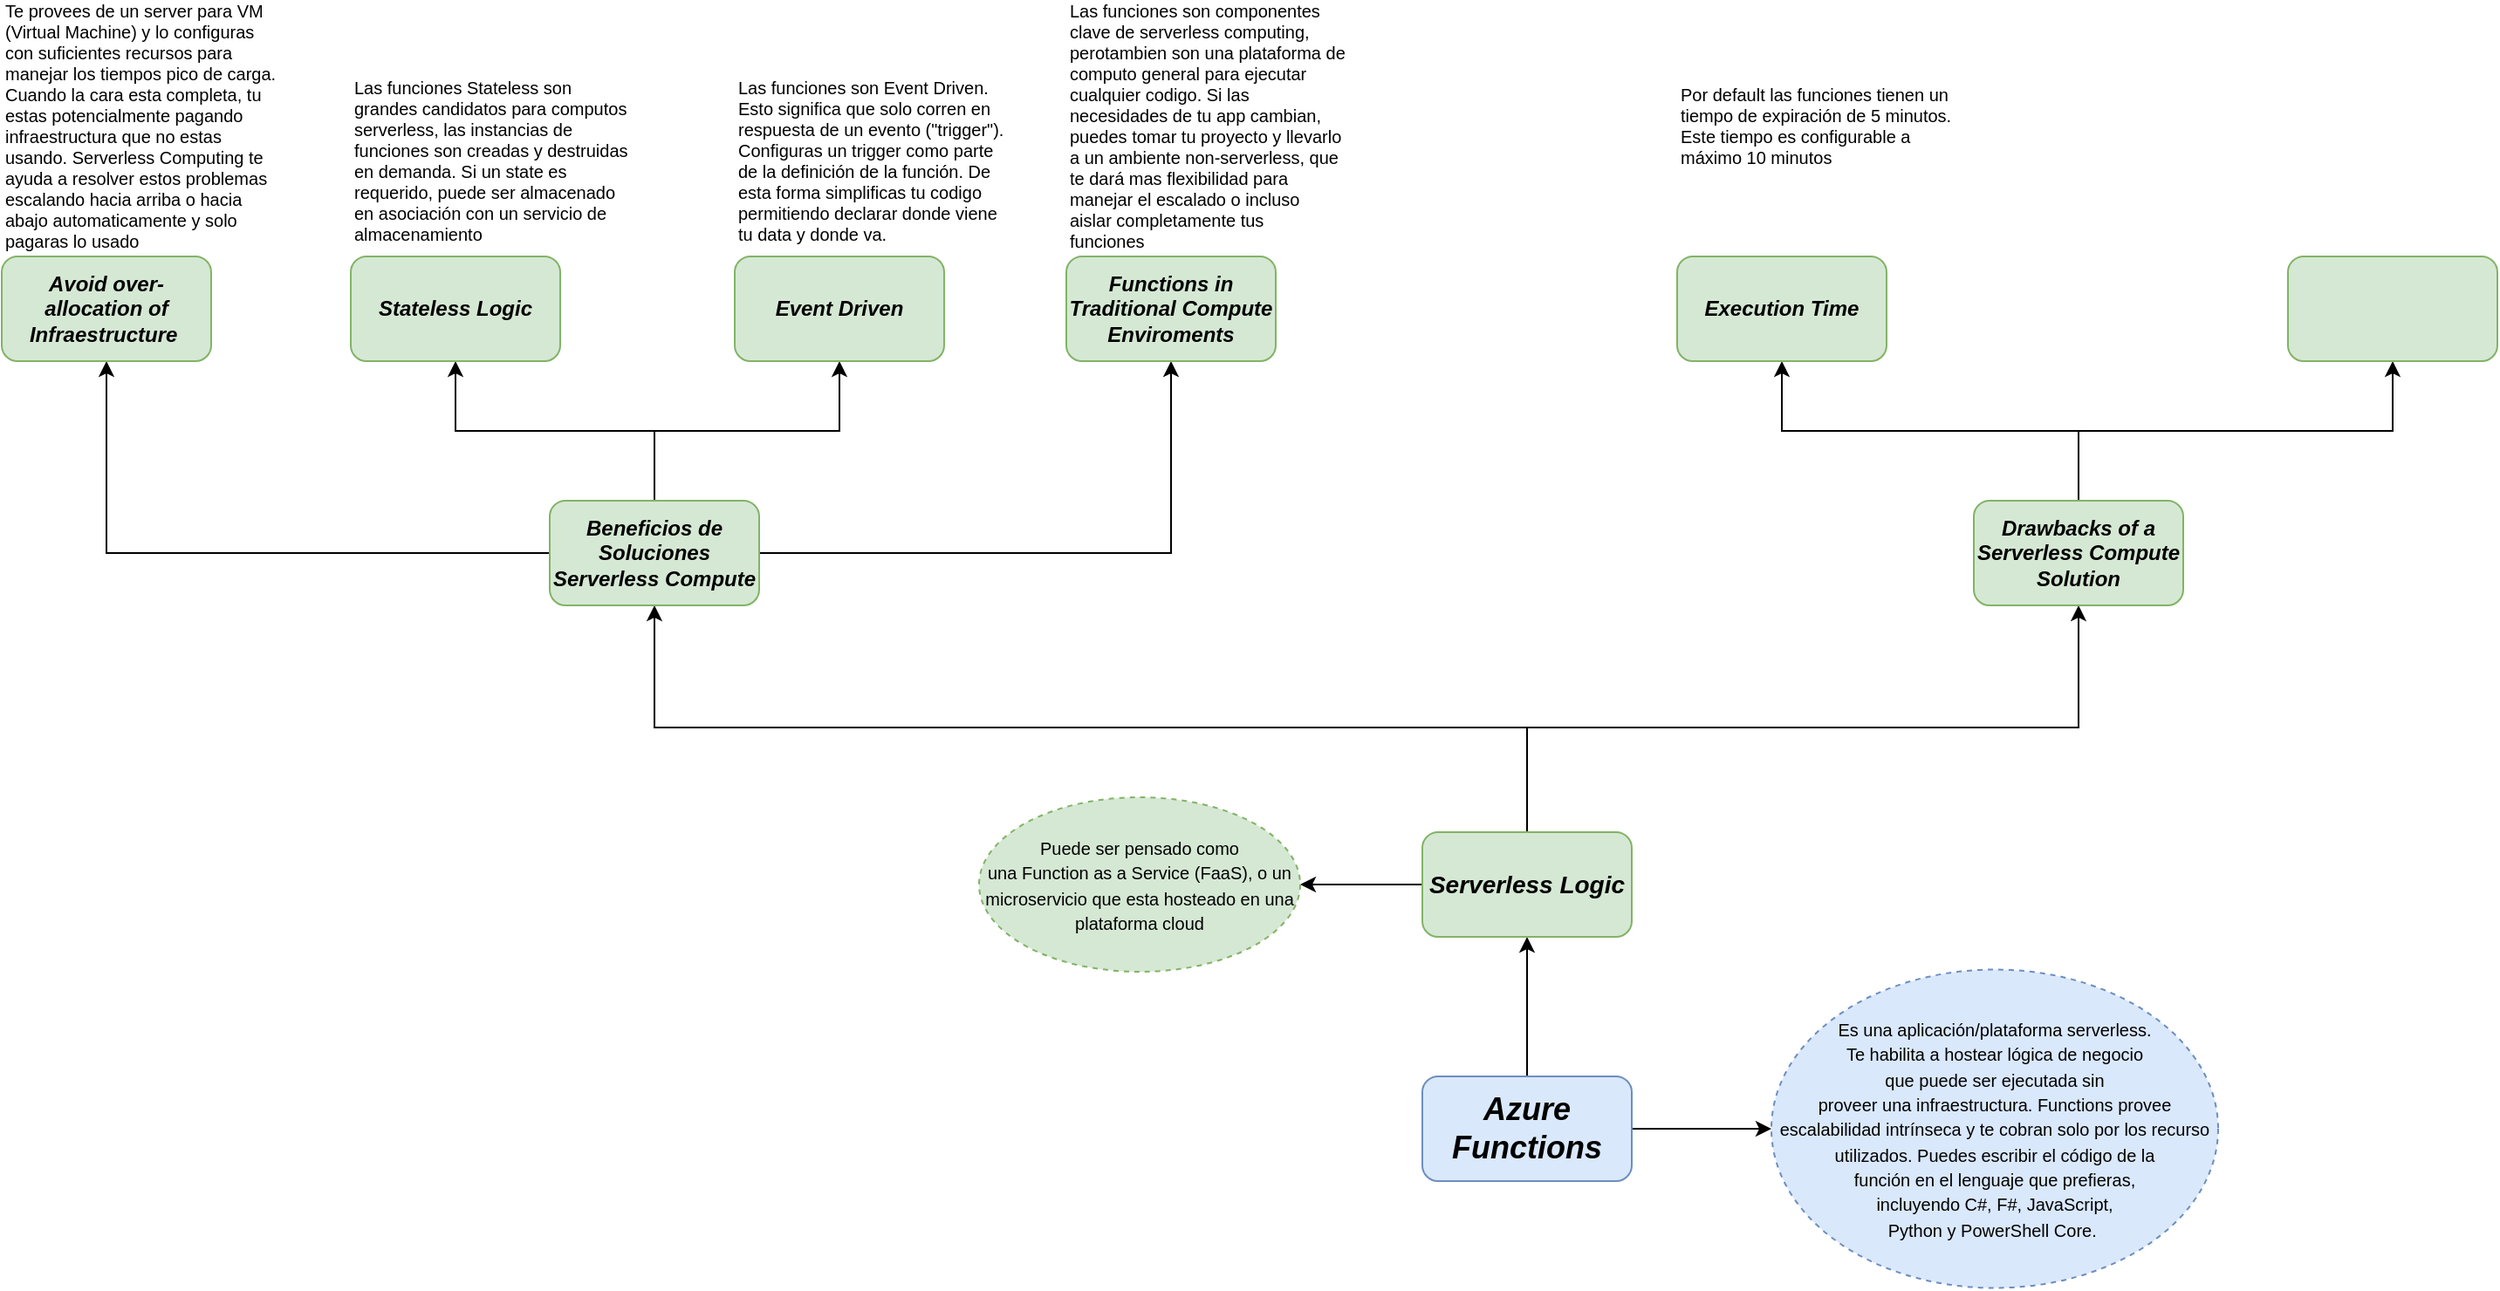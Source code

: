 <mxfile version="15.6.3" type="github">
  <diagram id="oRoor3QD__L9eZZ4H3Ug" name="Page-1">
    <mxGraphModel dx="2012" dy="1754" grid="1" gridSize="10" guides="1" tooltips="1" connect="1" arrows="1" fold="1" page="1" pageScale="1" pageWidth="827" pageHeight="1169" math="0" shadow="0">
      <root>
        <mxCell id="0" />
        <mxCell id="1" parent="0" />
        <mxCell id="viv2s1QD0Q5ynQNhOB1b-4" value="" style="edgeStyle=orthogonalEdgeStyle;rounded=0;orthogonalLoop=1;jettySize=auto;html=1;fontSize=18;" edge="1" parent="1" source="viv2s1QD0Q5ynQNhOB1b-2" target="viv2s1QD0Q5ynQNhOB1b-3">
          <mxGeometry relative="1" as="geometry" />
        </mxCell>
        <mxCell id="viv2s1QD0Q5ynQNhOB1b-8" value="" style="edgeStyle=orthogonalEdgeStyle;rounded=0;orthogonalLoop=1;jettySize=auto;html=1;fontSize=14;" edge="1" parent="1" source="viv2s1QD0Q5ynQNhOB1b-2" target="viv2s1QD0Q5ynQNhOB1b-7">
          <mxGeometry relative="1" as="geometry">
            <Array as="points">
              <mxPoint x="540" y="310" />
              <mxPoint x="540" y="310" />
            </Array>
          </mxGeometry>
        </mxCell>
        <mxCell id="viv2s1QD0Q5ynQNhOB1b-2" value="&lt;b&gt;&lt;i&gt;&lt;font style=&quot;font-size: 18px&quot;&gt;Azure Functions&lt;/font&gt;&lt;/i&gt;&lt;/b&gt;" style="rounded=1;whiteSpace=wrap;html=1;fillColor=#dae8fc;strokeColor=#6c8ebf;" vertex="1" parent="1">
          <mxGeometry x="354" y="280" width="120" height="60" as="geometry" />
        </mxCell>
        <mxCell id="viv2s1QD0Q5ynQNhOB1b-6" value="" style="edgeStyle=orthogonalEdgeStyle;rounded=0;orthogonalLoop=1;jettySize=auto;html=1;fontSize=14;" edge="1" parent="1" source="viv2s1QD0Q5ynQNhOB1b-3" target="viv2s1QD0Q5ynQNhOB1b-5">
          <mxGeometry relative="1" as="geometry">
            <Array as="points">
              <mxPoint x="414" y="80" />
              <mxPoint x="-86" y="80" />
            </Array>
          </mxGeometry>
        </mxCell>
        <mxCell id="viv2s1QD0Q5ynQNhOB1b-10" value="" style="edgeStyle=orthogonalEdgeStyle;rounded=0;orthogonalLoop=1;jettySize=auto;html=1;fontSize=10;" edge="1" parent="1" source="viv2s1QD0Q5ynQNhOB1b-3" target="viv2s1QD0Q5ynQNhOB1b-9">
          <mxGeometry relative="1" as="geometry" />
        </mxCell>
        <mxCell id="viv2s1QD0Q5ynQNhOB1b-26" value="" style="edgeStyle=orthogonalEdgeStyle;rounded=0;orthogonalLoop=1;jettySize=auto;html=1;fontSize=10;" edge="1" parent="1" source="viv2s1QD0Q5ynQNhOB1b-3" target="viv2s1QD0Q5ynQNhOB1b-25">
          <mxGeometry relative="1" as="geometry">
            <Array as="points">
              <mxPoint x="414" y="80" />
              <mxPoint x="730" y="80" />
            </Array>
          </mxGeometry>
        </mxCell>
        <mxCell id="viv2s1QD0Q5ynQNhOB1b-3" value="&lt;font style=&quot;font-size: 14px&quot;&gt;&lt;b&gt;&lt;i&gt;Serverless Logic&lt;/i&gt;&lt;/b&gt;&lt;/font&gt;" style="whiteSpace=wrap;html=1;rounded=1;strokeColor=#82b366;fillColor=#d5e8d4;" vertex="1" parent="1">
          <mxGeometry x="354" y="140" width="120" height="60" as="geometry" />
        </mxCell>
        <mxCell id="viv2s1QD0Q5ynQNhOB1b-12" value="" style="edgeStyle=orthogonalEdgeStyle;rounded=0;orthogonalLoop=1;jettySize=auto;html=1;fontSize=10;" edge="1" parent="1" source="viv2s1QD0Q5ynQNhOB1b-5" target="viv2s1QD0Q5ynQNhOB1b-11">
          <mxGeometry relative="1" as="geometry" />
        </mxCell>
        <mxCell id="viv2s1QD0Q5ynQNhOB1b-14" value="" style="edgeStyle=orthogonalEdgeStyle;rounded=0;orthogonalLoop=1;jettySize=auto;html=1;fontSize=10;" edge="1" parent="1" source="viv2s1QD0Q5ynQNhOB1b-5" target="viv2s1QD0Q5ynQNhOB1b-13">
          <mxGeometry relative="1" as="geometry" />
        </mxCell>
        <mxCell id="viv2s1QD0Q5ynQNhOB1b-16" value="" style="edgeStyle=orthogonalEdgeStyle;rounded=0;orthogonalLoop=1;jettySize=auto;html=1;fontSize=10;" edge="1" parent="1" source="viv2s1QD0Q5ynQNhOB1b-5" target="viv2s1QD0Q5ynQNhOB1b-15">
          <mxGeometry relative="1" as="geometry" />
        </mxCell>
        <mxCell id="viv2s1QD0Q5ynQNhOB1b-18" value="" style="edgeStyle=orthogonalEdgeStyle;rounded=0;orthogonalLoop=1;jettySize=auto;html=1;fontSize=10;" edge="1" parent="1" source="viv2s1QD0Q5ynQNhOB1b-5" target="viv2s1QD0Q5ynQNhOB1b-17">
          <mxGeometry relative="1" as="geometry" />
        </mxCell>
        <mxCell id="viv2s1QD0Q5ynQNhOB1b-5" value="&lt;b&gt;&lt;i&gt;Beneficios de Soluciones Serverless Compute&lt;/i&gt;&lt;/b&gt;" style="whiteSpace=wrap;html=1;rounded=1;strokeColor=#82b366;fillColor=#d5e8d4;" vertex="1" parent="1">
          <mxGeometry x="-146" y="-50" width="120" height="60" as="geometry" />
        </mxCell>
        <mxCell id="viv2s1QD0Q5ynQNhOB1b-7" value="&lt;font style=&quot;font-size: 10px&quot;&gt;Es una aplicación/plataforma serverless. &lt;br&gt;Te habilita a hostear lógica de negocio &lt;br&gt;que puede ser ejecutada sin &lt;br&gt;proveer una infraestructura. Functions provee escalabilidad intrínseca y te cobran solo por los recurso utilizados. Puedes escribir el código de la &lt;br&gt;función en el lenguaje que prefieras, &lt;br&gt;incluyendo C#, F#, JavaScript, &lt;br&gt;Python y PowerShell Core.&amp;nbsp;&lt;/font&gt;" style="ellipse;whiteSpace=wrap;html=1;rounded=1;strokeColor=#6c8ebf;fillColor=#dae8fc;dashed=1;" vertex="1" parent="1">
          <mxGeometry x="554" y="218.75" width="256" height="182.5" as="geometry" />
        </mxCell>
        <mxCell id="viv2s1QD0Q5ynQNhOB1b-9" value="&lt;font style=&quot;font-size: 10px&quot;&gt;Puede ser pensado como &lt;br&gt;una Function as a Service (FaaS), o un microservicio que esta hosteado en una plataforma cloud&lt;/font&gt;" style="ellipse;whiteSpace=wrap;html=1;rounded=1;strokeColor=#82b366;fillColor=#d5e8d4;dashed=1;" vertex="1" parent="1">
          <mxGeometry x="100" y="120" width="184" height="100" as="geometry" />
        </mxCell>
        <mxCell id="viv2s1QD0Q5ynQNhOB1b-11" value="&lt;b&gt;&lt;i&gt;Event Driven&lt;/i&gt;&lt;/b&gt;" style="whiteSpace=wrap;html=1;rounded=1;strokeColor=#82b366;fillColor=#d5e8d4;" vertex="1" parent="1">
          <mxGeometry x="-40" y="-190" width="120" height="60" as="geometry" />
        </mxCell>
        <mxCell id="viv2s1QD0Q5ynQNhOB1b-13" value="&lt;b&gt;&lt;i&gt;Stateless Logic&lt;/i&gt;&lt;/b&gt;" style="whiteSpace=wrap;html=1;rounded=1;strokeColor=#82b366;fillColor=#d5e8d4;" vertex="1" parent="1">
          <mxGeometry x="-260" y="-190" width="120" height="60" as="geometry" />
        </mxCell>
        <mxCell id="viv2s1QD0Q5ynQNhOB1b-15" value="&lt;b&gt;&lt;i&gt;Avoid over-allocation of Infraestructure&lt;/i&gt;&lt;/b&gt;&amp;nbsp;" style="whiteSpace=wrap;html=1;rounded=1;strokeColor=#82b366;fillColor=#d5e8d4;" vertex="1" parent="1">
          <mxGeometry x="-460" y="-190" width="120" height="60" as="geometry" />
        </mxCell>
        <mxCell id="viv2s1QD0Q5ynQNhOB1b-17" value="&lt;b&gt;&lt;i&gt;Functions in Traditional Compute Enviroments&lt;/i&gt;&lt;/b&gt;" style="whiteSpace=wrap;html=1;rounded=1;strokeColor=#82b366;fillColor=#d5e8d4;" vertex="1" parent="1">
          <mxGeometry x="150" y="-190" width="120" height="60" as="geometry" />
        </mxCell>
        <mxCell id="viv2s1QD0Q5ynQNhOB1b-21" value="Te provees de un server para VM (Virtual Machine) y lo configuras con suficientes recursos para manejar los tiempos pico de carga. Cuando la cara esta completa, tu estas potencialmente pagando infraestructura que no estas usando. Serverless Computing te ayuda a resolver estos problemas escalando hacia arriba o hacia abajo automaticamente y solo pagaras lo usado" style="text;html=1;strokeColor=none;fillColor=none;align=left;verticalAlign=middle;whiteSpace=wrap;rounded=0;dashed=1;fontSize=10;" vertex="1" parent="1">
          <mxGeometry x="-460" y="-280" width="160" height="30" as="geometry" />
        </mxCell>
        <mxCell id="viv2s1QD0Q5ynQNhOB1b-22" value="Las funciones Stateless son grandes candidatos para computos serverless, las instancias de funciones son creadas y destruidas en demanda. Si un state es requerido, puede ser almacenado en asociación con un servicio de almacenamiento" style="text;html=1;strokeColor=none;fillColor=none;align=left;verticalAlign=middle;whiteSpace=wrap;rounded=0;dashed=1;fontSize=10;" vertex="1" parent="1">
          <mxGeometry x="-260" y="-260" width="160" height="30" as="geometry" />
        </mxCell>
        <mxCell id="viv2s1QD0Q5ynQNhOB1b-23" value="Las funciones son Event Driven. Esto significa que solo corren en respuesta de un evento (&quot;trigger&quot;). Configuras un trigger como parte de la definición de la función. De esta forma simplificas tu codigo permitiendo declarar donde viene tu data y donde va.&amp;nbsp;&amp;nbsp;" style="text;html=1;strokeColor=none;fillColor=none;align=left;verticalAlign=middle;whiteSpace=wrap;rounded=0;dashed=1;fontSize=10;" vertex="1" parent="1">
          <mxGeometry x="-40" y="-260" width="160" height="30" as="geometry" />
        </mxCell>
        <mxCell id="viv2s1QD0Q5ynQNhOB1b-24" value="Las funciones son componentes clave de serverless computing, perotambien son una plataforma de computo general para ejecutar cualquier codigo. Si las necesidades de tu app cambian, puedes tomar tu proyecto y llevarlo a un ambiente non-serverless, que te dará mas flexibilidad para manejar el escalado o incluso aislar completamente tus funciones&amp;nbsp;" style="text;html=1;strokeColor=none;fillColor=none;align=left;verticalAlign=middle;whiteSpace=wrap;rounded=0;dashed=1;fontSize=10;" vertex="1" parent="1">
          <mxGeometry x="150" y="-280" width="160" height="30" as="geometry" />
        </mxCell>
        <mxCell id="viv2s1QD0Q5ynQNhOB1b-28" value="" style="edgeStyle=orthogonalEdgeStyle;rounded=0;orthogonalLoop=1;jettySize=auto;html=1;fontSize=10;" edge="1" parent="1" source="viv2s1QD0Q5ynQNhOB1b-25" target="viv2s1QD0Q5ynQNhOB1b-27">
          <mxGeometry relative="1" as="geometry">
            <Array as="points">
              <mxPoint x="730" y="-90" />
              <mxPoint x="560" y="-90" />
            </Array>
          </mxGeometry>
        </mxCell>
        <mxCell id="viv2s1QD0Q5ynQNhOB1b-30" value="" style="edgeStyle=orthogonalEdgeStyle;rounded=0;orthogonalLoop=1;jettySize=auto;html=1;fontSize=10;" edge="1" parent="1" source="viv2s1QD0Q5ynQNhOB1b-25" target="viv2s1QD0Q5ynQNhOB1b-29">
          <mxGeometry relative="1" as="geometry">
            <Array as="points">
              <mxPoint x="730" y="-90" />
              <mxPoint x="910" y="-90" />
            </Array>
          </mxGeometry>
        </mxCell>
        <mxCell id="viv2s1QD0Q5ynQNhOB1b-25" value="&lt;b&gt;&lt;i&gt;Drawbacks of a Serverless Compute Solution&lt;/i&gt;&lt;/b&gt;" style="whiteSpace=wrap;html=1;rounded=1;strokeColor=#82b366;fillColor=#d5e8d4;" vertex="1" parent="1">
          <mxGeometry x="670" y="-50" width="120" height="60" as="geometry" />
        </mxCell>
        <mxCell id="viv2s1QD0Q5ynQNhOB1b-27" value="&lt;i&gt;&lt;b&gt;Execution Time&lt;/b&gt;&lt;/i&gt;" style="whiteSpace=wrap;html=1;rounded=1;strokeColor=#82b366;fillColor=#d5e8d4;" vertex="1" parent="1">
          <mxGeometry x="500" y="-190" width="120" height="60" as="geometry" />
        </mxCell>
        <mxCell id="viv2s1QD0Q5ynQNhOB1b-29" value="" style="whiteSpace=wrap;html=1;rounded=1;strokeColor=#82b366;fillColor=#d5e8d4;" vertex="1" parent="1">
          <mxGeometry x="850" y="-190" width="120" height="60" as="geometry" />
        </mxCell>
        <mxCell id="viv2s1QD0Q5ynQNhOB1b-31" value="Por default las funciones tienen un tiempo de expiración de 5 minutos. Este tiempo es configurable a máximo 10 minutos&amp;nbsp;" style="text;html=1;strokeColor=none;fillColor=none;align=left;verticalAlign=middle;whiteSpace=wrap;rounded=0;dashed=1;fontSize=10;" vertex="1" parent="1">
          <mxGeometry x="500" y="-280" width="160" height="30" as="geometry" />
        </mxCell>
      </root>
    </mxGraphModel>
  </diagram>
</mxfile>
